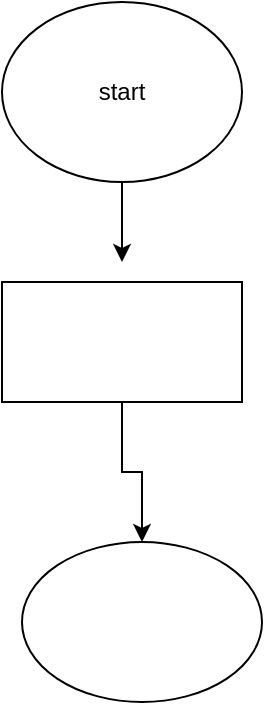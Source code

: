 <mxfile version="20.8.10" type="github">
  <diagram name="Page-1" id="g_svoJ3WIR0ThaaJfSX0">
    <mxGraphModel dx="1434" dy="806" grid="1" gridSize="10" guides="1" tooltips="1" connect="1" arrows="1" fold="1" page="1" pageScale="1" pageWidth="850" pageHeight="1100" math="0" shadow="0">
      <root>
        <mxCell id="0" />
        <mxCell id="1" parent="0" />
        <mxCell id="vtIXAiy6yxHpcTjXfamn-8" value="" style="edgeStyle=orthogonalEdgeStyle;rounded=0;orthogonalLoop=1;jettySize=auto;html=1;" edge="1" parent="1" source="vtIXAiy6yxHpcTjXfamn-1">
          <mxGeometry relative="1" as="geometry">
            <mxPoint x="170" y="170" as="targetPoint" />
          </mxGeometry>
        </mxCell>
        <mxCell id="vtIXAiy6yxHpcTjXfamn-1" value="start" style="ellipse;whiteSpace=wrap;html=1;" vertex="1" parent="1">
          <mxGeometry x="110" y="40" width="120" height="90" as="geometry" />
        </mxCell>
        <mxCell id="vtIXAiy6yxHpcTjXfamn-7" value="" style="ellipse;whiteSpace=wrap;html=1;" vertex="1" parent="1">
          <mxGeometry x="120" y="310" width="120" height="80" as="geometry" />
        </mxCell>
        <mxCell id="vtIXAiy6yxHpcTjXfamn-10" value="" style="edgeStyle=orthogonalEdgeStyle;rounded=0;orthogonalLoop=1;jettySize=auto;html=1;" edge="1" parent="1" source="vtIXAiy6yxHpcTjXfamn-9" target="vtIXAiy6yxHpcTjXfamn-7">
          <mxGeometry relative="1" as="geometry" />
        </mxCell>
        <mxCell id="vtIXAiy6yxHpcTjXfamn-9" value="" style="rounded=0;whiteSpace=wrap;html=1;" vertex="1" parent="1">
          <mxGeometry x="110" y="180" width="120" height="60" as="geometry" />
        </mxCell>
      </root>
    </mxGraphModel>
  </diagram>
</mxfile>
